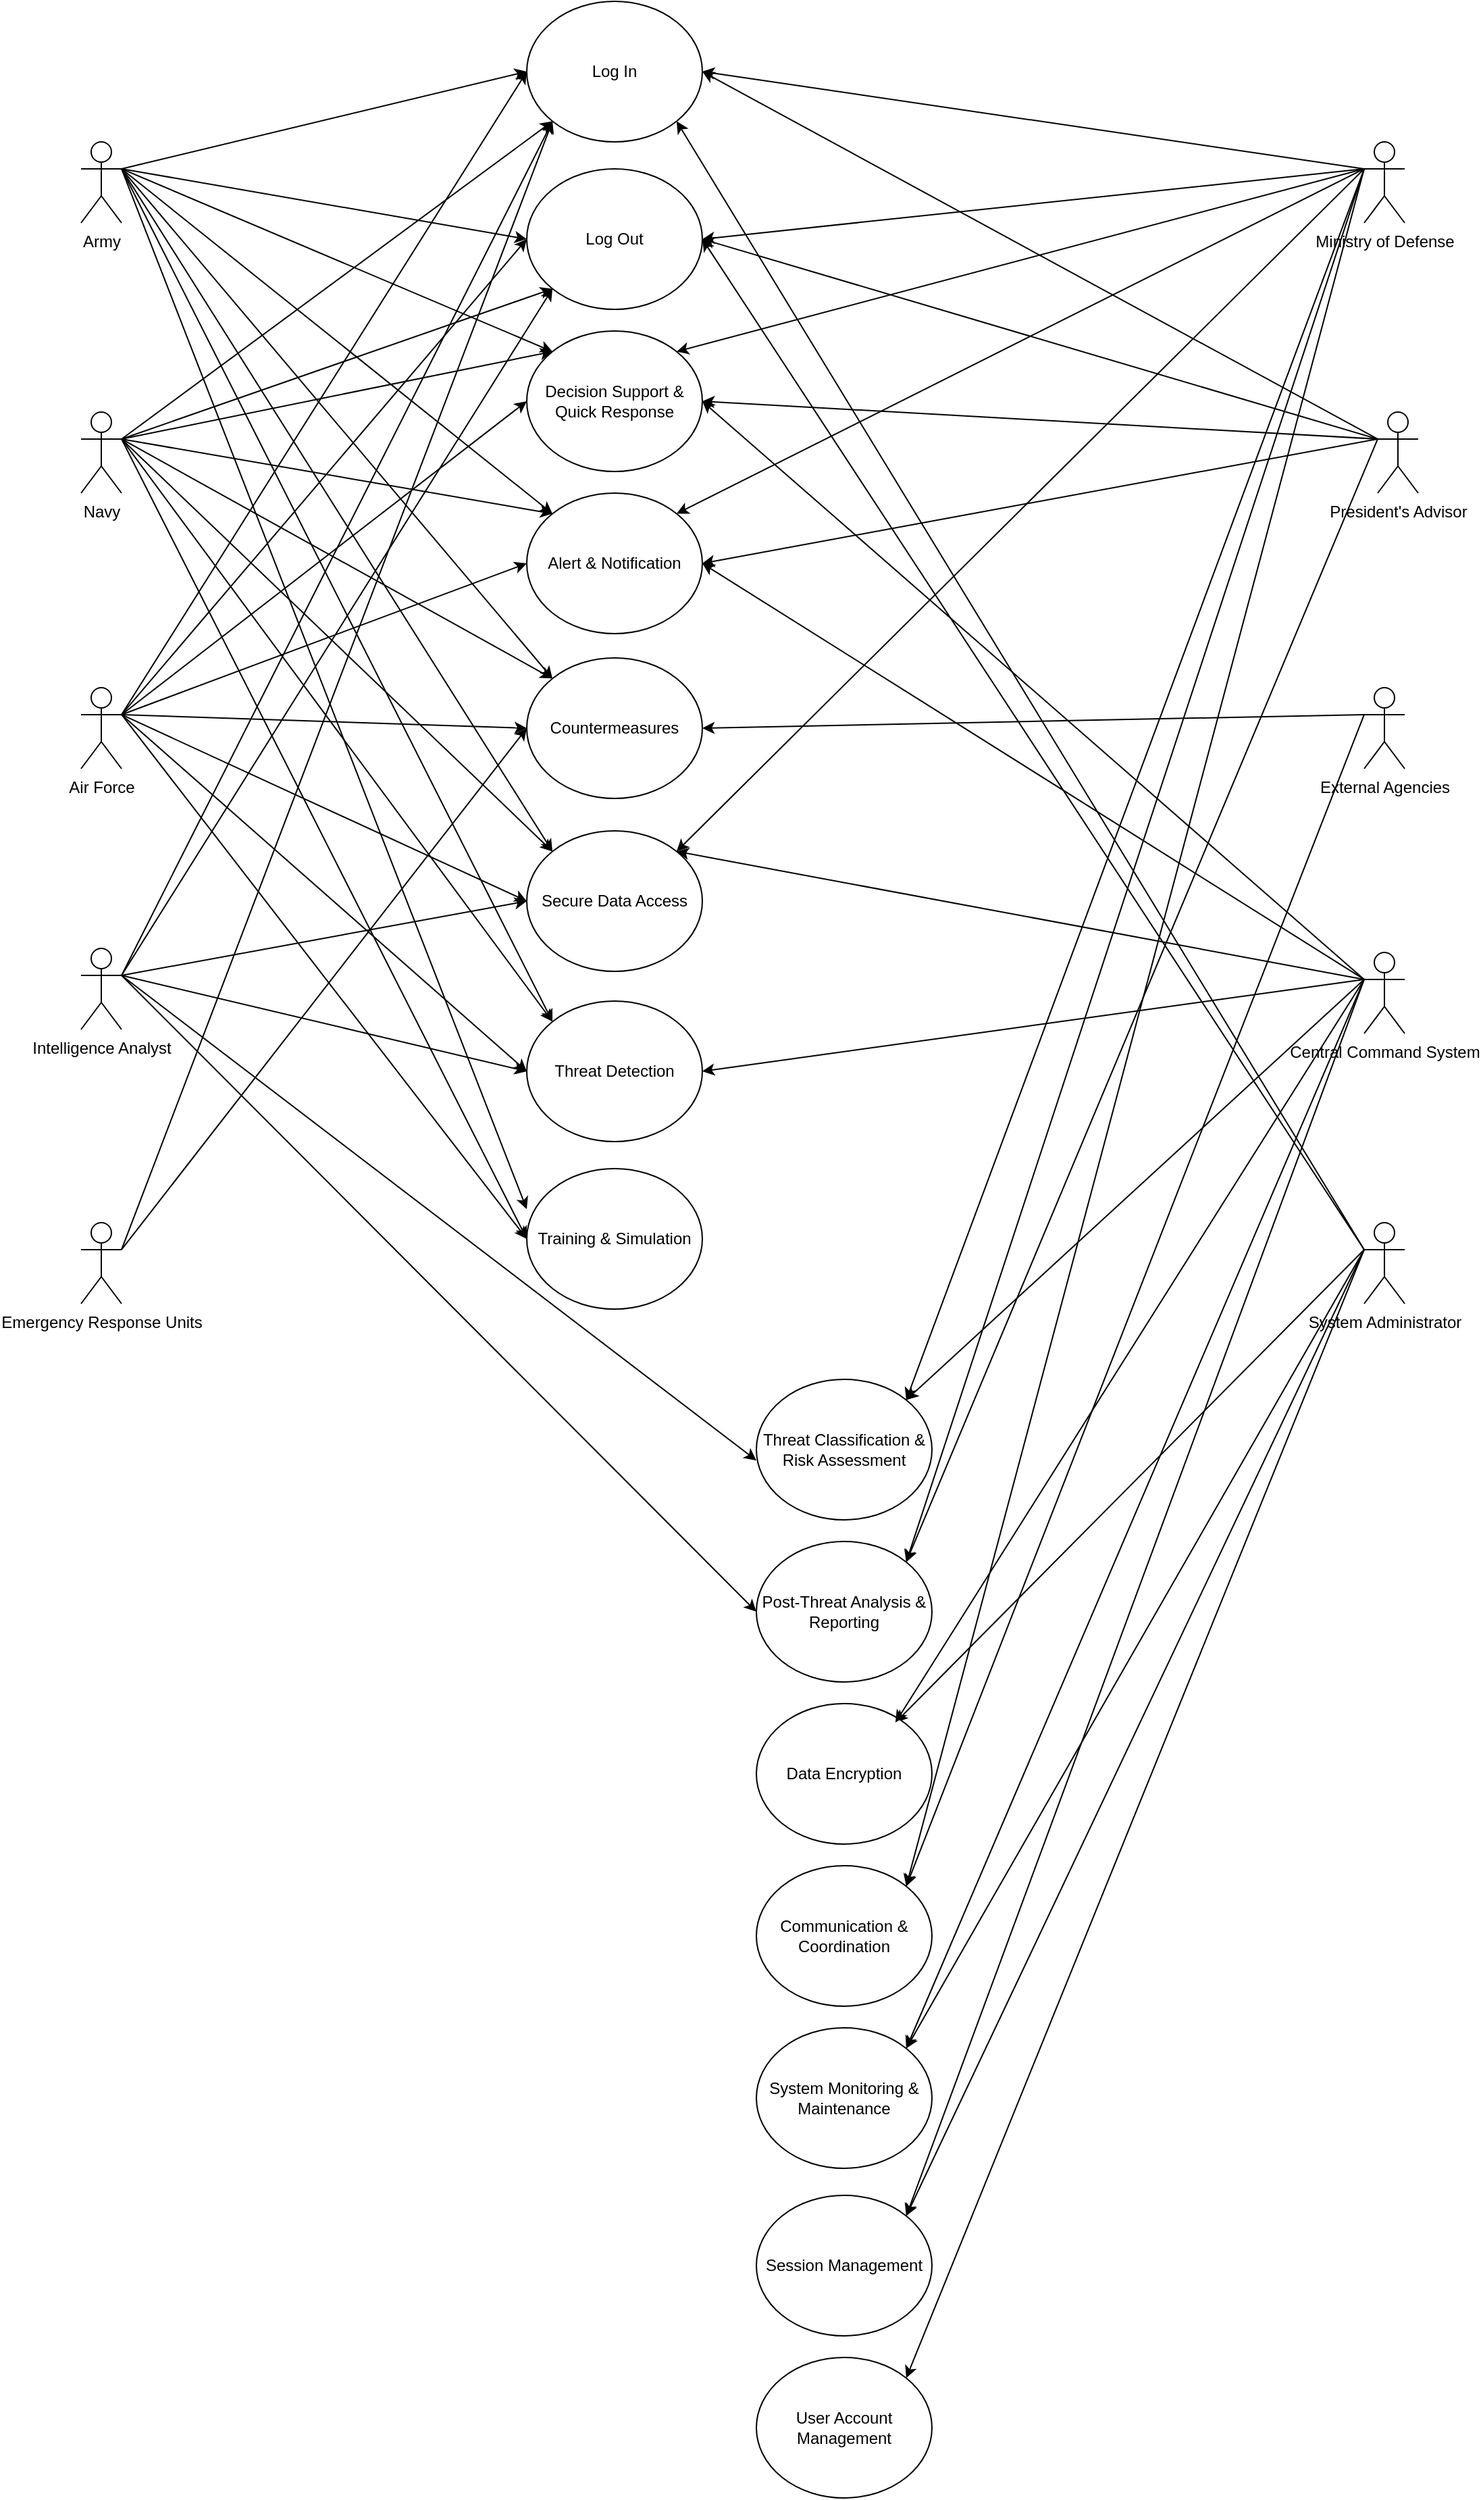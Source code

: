 <mxfile version="28.1.0">
  <diagram name="Page-1" id="DpO9iMzfWjLum_n4VByZ">
    <mxGraphModel dx="2852" dy="1662" grid="1" gridSize="10" guides="1" tooltips="1" connect="1" arrows="1" fold="1" page="1" pageScale="1" pageWidth="827" pageHeight="1169" background="#ffffff" math="0" shadow="0">
      <root>
        <mxCell id="0" />
        <mxCell id="1" parent="0" />
        <mxCell id="BMqC1tdzXRaq2WfvHlOq-24" style="rounded=0;orthogonalLoop=1;jettySize=auto;html=1;exitX=1;exitY=0.333;exitDx=0;exitDy=0;exitPerimeter=0;entryX=0;entryY=0.5;entryDx=0;entryDy=0;" edge="1" parent="1" source="LSAs5oSdMveP9yP4Xt4q-1" target="LSAs5oSdMveP9yP4Xt4q-14">
          <mxGeometry relative="1" as="geometry">
            <mxPoint x="670" y="264" as="targetPoint" />
          </mxGeometry>
        </mxCell>
        <mxCell id="BMqC1tdzXRaq2WfvHlOq-27" style="edgeStyle=none;shape=connector;rounded=0;orthogonalLoop=1;jettySize=auto;html=1;exitX=1;exitY=0.333;exitDx=0;exitDy=0;exitPerimeter=0;entryX=0;entryY=0;entryDx=0;entryDy=0;strokeColor=default;align=center;verticalAlign=middle;fontFamily=Helvetica;fontSize=11;fontColor=default;labelBackgroundColor=default;endArrow=classic;" edge="1" parent="1" source="LSAs5oSdMveP9yP4Xt4q-1" target="BMqC1tdzXRaq2WfvHlOq-14">
          <mxGeometry relative="1" as="geometry" />
        </mxCell>
        <mxCell id="BMqC1tdzXRaq2WfvHlOq-28" style="edgeStyle=none;shape=connector;rounded=0;orthogonalLoop=1;jettySize=auto;html=1;exitX=1;exitY=0.333;exitDx=0;exitDy=0;exitPerimeter=0;entryX=0;entryY=0;entryDx=0;entryDy=0;strokeColor=default;align=center;verticalAlign=middle;fontFamily=Helvetica;fontSize=11;fontColor=default;labelBackgroundColor=default;endArrow=classic;" edge="1" parent="1" source="LSAs5oSdMveP9yP4Xt4q-1" target="BMqC1tdzXRaq2WfvHlOq-15">
          <mxGeometry relative="1" as="geometry" />
        </mxCell>
        <mxCell id="BMqC1tdzXRaq2WfvHlOq-30" style="edgeStyle=none;shape=connector;rounded=0;orthogonalLoop=1;jettySize=auto;html=1;exitX=1;exitY=0.333;exitDx=0;exitDy=0;exitPerimeter=0;strokeColor=default;align=center;verticalAlign=middle;fontFamily=Helvetica;fontSize=11;fontColor=default;labelBackgroundColor=default;endArrow=classic;" edge="1" parent="1" source="LSAs5oSdMveP9yP4Xt4q-1">
          <mxGeometry relative="1" as="geometry">
            <mxPoint x="660" y="1114" as="targetPoint" />
          </mxGeometry>
        </mxCell>
        <mxCell id="BMqC1tdzXRaq2WfvHlOq-81" style="edgeStyle=none;shape=connector;rounded=0;orthogonalLoop=1;jettySize=auto;html=1;exitX=1;exitY=0.333;exitDx=0;exitDy=0;exitPerimeter=0;entryX=0;entryY=0.5;entryDx=0;entryDy=0;strokeColor=default;align=center;verticalAlign=middle;fontFamily=Helvetica;fontSize=11;fontColor=default;labelBackgroundColor=default;endArrow=classic;" edge="1" parent="1" source="LSAs5oSdMveP9yP4Xt4q-1" target="BMqC1tdzXRaq2WfvHlOq-78">
          <mxGeometry relative="1" as="geometry" />
        </mxCell>
        <mxCell id="BMqC1tdzXRaq2WfvHlOq-97" style="edgeStyle=none;shape=connector;rounded=0;orthogonalLoop=1;jettySize=auto;html=1;exitX=1;exitY=0.333;exitDx=0;exitDy=0;exitPerimeter=0;entryX=0;entryY=0;entryDx=0;entryDy=0;strokeColor=default;align=center;verticalAlign=middle;fontFamily=Helvetica;fontSize=11;fontColor=default;labelBackgroundColor=default;endArrow=classic;" edge="1" parent="1" source="LSAs5oSdMveP9yP4Xt4q-1" target="BMqC1tdzXRaq2WfvHlOq-96">
          <mxGeometry relative="1" as="geometry" />
        </mxCell>
        <mxCell id="LSAs5oSdMveP9yP4Xt4q-1" value="Army" style="shape=umlActor;verticalLabelPosition=bottom;verticalAlign=top;html=1;outlineConnect=0;rounded=1;" parent="1" vertex="1">
          <mxGeometry x="330" y="324" width="30" height="60" as="geometry" />
        </mxCell>
        <mxCell id="BMqC1tdzXRaq2WfvHlOq-31" style="edgeStyle=none;shape=connector;rounded=0;orthogonalLoop=1;jettySize=auto;html=1;exitX=1;exitY=0.333;exitDx=0;exitDy=0;exitPerimeter=0;entryX=0;entryY=1;entryDx=0;entryDy=0;strokeColor=default;align=center;verticalAlign=middle;fontFamily=Helvetica;fontSize=11;fontColor=default;labelBackgroundColor=default;endArrow=classic;" edge="1" parent="1" source="LSAs5oSdMveP9yP4Xt4q-4" target="LSAs5oSdMveP9yP4Xt4q-14">
          <mxGeometry relative="1" as="geometry" />
        </mxCell>
        <mxCell id="BMqC1tdzXRaq2WfvHlOq-32" style="edgeStyle=none;shape=connector;rounded=0;orthogonalLoop=1;jettySize=auto;html=1;exitX=1;exitY=0.333;exitDx=0;exitDy=0;exitPerimeter=0;entryX=0;entryY=0;entryDx=0;entryDy=0;strokeColor=default;align=center;verticalAlign=middle;fontFamily=Helvetica;fontSize=11;fontColor=default;labelBackgroundColor=default;endArrow=classic;" edge="1" parent="1" source="LSAs5oSdMveP9yP4Xt4q-4" target="BMqC1tdzXRaq2WfvHlOq-12">
          <mxGeometry relative="1" as="geometry" />
        </mxCell>
        <mxCell id="BMqC1tdzXRaq2WfvHlOq-33" style="edgeStyle=none;shape=connector;rounded=0;orthogonalLoop=1;jettySize=auto;html=1;exitX=1;exitY=0.333;exitDx=0;exitDy=0;exitPerimeter=0;entryX=0;entryY=0;entryDx=0;entryDy=0;strokeColor=default;align=center;verticalAlign=middle;fontFamily=Helvetica;fontSize=11;fontColor=default;labelBackgroundColor=default;endArrow=classic;" edge="1" parent="1" source="LSAs5oSdMveP9yP4Xt4q-4" target="BMqC1tdzXRaq2WfvHlOq-14">
          <mxGeometry relative="1" as="geometry" />
        </mxCell>
        <mxCell id="BMqC1tdzXRaq2WfvHlOq-34" style="edgeStyle=none;shape=connector;rounded=0;orthogonalLoop=1;jettySize=auto;html=1;exitX=1;exitY=0.333;exitDx=0;exitDy=0;exitPerimeter=0;entryX=0;entryY=0;entryDx=0;entryDy=0;strokeColor=default;align=center;verticalAlign=middle;fontFamily=Helvetica;fontSize=11;fontColor=default;labelBackgroundColor=default;endArrow=classic;" edge="1" parent="1" source="LSAs5oSdMveP9yP4Xt4q-4" target="BMqC1tdzXRaq2WfvHlOq-15">
          <mxGeometry relative="1" as="geometry" />
        </mxCell>
        <mxCell id="BMqC1tdzXRaq2WfvHlOq-35" style="edgeStyle=none;shape=connector;rounded=0;orthogonalLoop=1;jettySize=auto;html=1;exitX=1;exitY=0.333;exitDx=0;exitDy=0;exitPerimeter=0;entryX=0;entryY=0;entryDx=0;entryDy=0;strokeColor=default;align=center;verticalAlign=middle;fontFamily=Helvetica;fontSize=11;fontColor=default;labelBackgroundColor=default;endArrow=classic;" edge="1" parent="1" source="LSAs5oSdMveP9yP4Xt4q-4" target="BMqC1tdzXRaq2WfvHlOq-16">
          <mxGeometry relative="1" as="geometry" />
        </mxCell>
        <mxCell id="BMqC1tdzXRaq2WfvHlOq-37" style="edgeStyle=none;shape=connector;rounded=0;orthogonalLoop=1;jettySize=auto;html=1;exitX=1;exitY=0.333;exitDx=0;exitDy=0;exitPerimeter=0;entryX=0;entryY=0.5;entryDx=0;entryDy=0;strokeColor=default;align=center;verticalAlign=middle;fontFamily=Helvetica;fontSize=11;fontColor=default;labelBackgroundColor=default;endArrow=classic;" edge="1" parent="1" source="LSAs5oSdMveP9yP4Xt4q-4" target="BMqC1tdzXRaq2WfvHlOq-20">
          <mxGeometry relative="1" as="geometry" />
        </mxCell>
        <mxCell id="BMqC1tdzXRaq2WfvHlOq-82" style="edgeStyle=none;shape=connector;rounded=0;orthogonalLoop=1;jettySize=auto;html=1;exitX=1;exitY=0.333;exitDx=0;exitDy=0;exitPerimeter=0;entryX=0;entryY=1;entryDx=0;entryDy=0;strokeColor=default;align=center;verticalAlign=middle;fontFamily=Helvetica;fontSize=11;fontColor=default;labelBackgroundColor=default;endArrow=classic;" edge="1" parent="1" source="LSAs5oSdMveP9yP4Xt4q-4" target="BMqC1tdzXRaq2WfvHlOq-78">
          <mxGeometry relative="1" as="geometry" />
        </mxCell>
        <mxCell id="BMqC1tdzXRaq2WfvHlOq-98" style="edgeStyle=none;shape=connector;rounded=0;orthogonalLoop=1;jettySize=auto;html=1;exitX=1;exitY=0.333;exitDx=0;exitDy=0;exitPerimeter=0;entryX=0;entryY=0;entryDx=0;entryDy=0;strokeColor=default;align=center;verticalAlign=middle;fontFamily=Helvetica;fontSize=11;fontColor=default;labelBackgroundColor=default;endArrow=classic;" edge="1" parent="1" source="LSAs5oSdMveP9yP4Xt4q-4" target="BMqC1tdzXRaq2WfvHlOq-96">
          <mxGeometry relative="1" as="geometry" />
        </mxCell>
        <mxCell id="LSAs5oSdMveP9yP4Xt4q-4" value="Navy" style="shape=umlActor;verticalLabelPosition=bottom;verticalAlign=top;html=1;outlineConnect=0;rounded=1;" parent="1" vertex="1">
          <mxGeometry x="330" y="524" width="30" height="60" as="geometry" />
        </mxCell>
        <mxCell id="BMqC1tdzXRaq2WfvHlOq-38" style="edgeStyle=none;shape=connector;rounded=0;orthogonalLoop=1;jettySize=auto;html=1;exitX=1;exitY=0.333;exitDx=0;exitDy=0;exitPerimeter=0;entryX=0;entryY=0.5;entryDx=0;entryDy=0;strokeColor=default;align=center;verticalAlign=middle;fontFamily=Helvetica;fontSize=11;fontColor=default;labelBackgroundColor=default;endArrow=classic;" edge="1" parent="1" source="LSAs5oSdMveP9yP4Xt4q-8" target="LSAs5oSdMveP9yP4Xt4q-14">
          <mxGeometry relative="1" as="geometry" />
        </mxCell>
        <mxCell id="BMqC1tdzXRaq2WfvHlOq-39" style="edgeStyle=none;shape=connector;rounded=0;orthogonalLoop=1;jettySize=auto;html=1;exitX=1;exitY=0.333;exitDx=0;exitDy=0;exitPerimeter=0;entryX=0;entryY=0.5;entryDx=0;entryDy=0;strokeColor=default;align=center;verticalAlign=middle;fontFamily=Helvetica;fontSize=11;fontColor=default;labelBackgroundColor=default;endArrow=classic;" edge="1" parent="1" source="LSAs5oSdMveP9yP4Xt4q-8" target="BMqC1tdzXRaq2WfvHlOq-12">
          <mxGeometry relative="1" as="geometry" />
        </mxCell>
        <mxCell id="BMqC1tdzXRaq2WfvHlOq-40" style="edgeStyle=none;shape=connector;rounded=0;orthogonalLoop=1;jettySize=auto;html=1;exitX=1;exitY=0.333;exitDx=0;exitDy=0;exitPerimeter=0;entryX=0;entryY=0.5;entryDx=0;entryDy=0;strokeColor=default;align=center;verticalAlign=middle;fontFamily=Helvetica;fontSize=11;fontColor=default;labelBackgroundColor=default;endArrow=classic;" edge="1" parent="1" source="LSAs5oSdMveP9yP4Xt4q-8" target="BMqC1tdzXRaq2WfvHlOq-14">
          <mxGeometry relative="1" as="geometry" />
        </mxCell>
        <mxCell id="BMqC1tdzXRaq2WfvHlOq-41" style="edgeStyle=none;shape=connector;rounded=0;orthogonalLoop=1;jettySize=auto;html=1;exitX=1;exitY=0.333;exitDx=0;exitDy=0;exitPerimeter=0;entryX=0;entryY=0.5;entryDx=0;entryDy=0;strokeColor=default;align=center;verticalAlign=middle;fontFamily=Helvetica;fontSize=11;fontColor=default;labelBackgroundColor=default;endArrow=classic;" edge="1" parent="1" source="LSAs5oSdMveP9yP4Xt4q-8" target="BMqC1tdzXRaq2WfvHlOq-15">
          <mxGeometry relative="1" as="geometry" />
        </mxCell>
        <mxCell id="BMqC1tdzXRaq2WfvHlOq-42" style="edgeStyle=none;shape=connector;rounded=0;orthogonalLoop=1;jettySize=auto;html=1;exitX=1;exitY=0.333;exitDx=0;exitDy=0;exitPerimeter=0;entryX=0;entryY=0.5;entryDx=0;entryDy=0;strokeColor=default;align=center;verticalAlign=middle;fontFamily=Helvetica;fontSize=11;fontColor=default;labelBackgroundColor=default;endArrow=classic;" edge="1" parent="1" source="LSAs5oSdMveP9yP4Xt4q-8" target="BMqC1tdzXRaq2WfvHlOq-16">
          <mxGeometry relative="1" as="geometry" />
        </mxCell>
        <mxCell id="BMqC1tdzXRaq2WfvHlOq-43" style="edgeStyle=none;shape=connector;rounded=0;orthogonalLoop=1;jettySize=auto;html=1;exitX=1;exitY=0.333;exitDx=0;exitDy=0;exitPerimeter=0;entryX=0;entryY=0.5;entryDx=0;entryDy=0;strokeColor=default;align=center;verticalAlign=middle;fontFamily=Helvetica;fontSize=11;fontColor=default;labelBackgroundColor=default;endArrow=classic;" edge="1" parent="1" source="LSAs5oSdMveP9yP4Xt4q-8" target="BMqC1tdzXRaq2WfvHlOq-20">
          <mxGeometry relative="1" as="geometry" />
        </mxCell>
        <mxCell id="BMqC1tdzXRaq2WfvHlOq-83" style="edgeStyle=none;shape=connector;rounded=0;orthogonalLoop=1;jettySize=auto;html=1;exitX=1;exitY=0.333;exitDx=0;exitDy=0;exitPerimeter=0;entryX=0;entryY=0.5;entryDx=0;entryDy=0;strokeColor=default;align=center;verticalAlign=middle;fontFamily=Helvetica;fontSize=11;fontColor=default;labelBackgroundColor=default;endArrow=classic;" edge="1" parent="1" source="LSAs5oSdMveP9yP4Xt4q-8" target="BMqC1tdzXRaq2WfvHlOq-78">
          <mxGeometry relative="1" as="geometry" />
        </mxCell>
        <mxCell id="BMqC1tdzXRaq2WfvHlOq-99" style="edgeStyle=none;shape=connector;rounded=0;orthogonalLoop=1;jettySize=auto;html=1;exitX=1;exitY=0.333;exitDx=0;exitDy=0;exitPerimeter=0;strokeColor=default;align=center;verticalAlign=middle;fontFamily=Helvetica;fontSize=11;fontColor=default;labelBackgroundColor=default;endArrow=classic;entryX=0;entryY=0.5;entryDx=0;entryDy=0;" edge="1" parent="1" source="LSAs5oSdMveP9yP4Xt4q-8" target="BMqC1tdzXRaq2WfvHlOq-96">
          <mxGeometry relative="1" as="geometry">
            <mxPoint x="540" y="1344" as="targetPoint" />
          </mxGeometry>
        </mxCell>
        <mxCell id="LSAs5oSdMveP9yP4Xt4q-8" value="Air Force" style="shape=umlActor;verticalLabelPosition=bottom;verticalAlign=top;html=1;outlineConnect=0;rounded=1;" parent="1" vertex="1">
          <mxGeometry x="330" y="728" width="30" height="60" as="geometry" />
        </mxCell>
        <mxCell id="BMqC1tdzXRaq2WfvHlOq-57" style="edgeStyle=none;shape=connector;rounded=0;orthogonalLoop=1;jettySize=auto;html=1;exitX=0;exitY=0.333;exitDx=0;exitDy=0;exitPerimeter=0;entryX=1;entryY=0.5;entryDx=0;entryDy=0;strokeColor=default;align=center;verticalAlign=middle;fontFamily=Helvetica;fontSize=11;fontColor=default;labelBackgroundColor=default;endArrow=classic;" edge="1" parent="1" source="LSAs5oSdMveP9yP4Xt4q-10" target="LSAs5oSdMveP9yP4Xt4q-14">
          <mxGeometry relative="1" as="geometry" />
        </mxCell>
        <mxCell id="BMqC1tdzXRaq2WfvHlOq-60" style="edgeStyle=none;shape=connector;rounded=0;orthogonalLoop=1;jettySize=auto;html=1;exitX=0;exitY=0.333;exitDx=0;exitDy=0;exitPerimeter=0;entryX=1;entryY=0.5;entryDx=0;entryDy=0;strokeColor=default;align=center;verticalAlign=middle;fontFamily=Helvetica;fontSize=11;fontColor=default;labelBackgroundColor=default;endArrow=classic;" edge="1" parent="1" source="LSAs5oSdMveP9yP4Xt4q-10" target="BMqC1tdzXRaq2WfvHlOq-14">
          <mxGeometry relative="1" as="geometry" />
        </mxCell>
        <mxCell id="BMqC1tdzXRaq2WfvHlOq-62" style="edgeStyle=none;shape=connector;rounded=0;orthogonalLoop=1;jettySize=auto;html=1;exitX=0;exitY=0.333;exitDx=0;exitDy=0;exitPerimeter=0;entryX=1;entryY=0;entryDx=0;entryDy=0;strokeColor=default;align=center;verticalAlign=middle;fontFamily=Helvetica;fontSize=11;fontColor=default;labelBackgroundColor=default;endArrow=classic;" edge="1" parent="1" source="LSAs5oSdMveP9yP4Xt4q-10" target="BMqC1tdzXRaq2WfvHlOq-18">
          <mxGeometry relative="1" as="geometry" />
        </mxCell>
        <mxCell id="BMqC1tdzXRaq2WfvHlOq-86" style="edgeStyle=none;shape=connector;rounded=0;orthogonalLoop=1;jettySize=auto;html=1;exitX=0;exitY=0.333;exitDx=0;exitDy=0;exitPerimeter=0;entryX=1;entryY=0.5;entryDx=0;entryDy=0;strokeColor=default;align=center;verticalAlign=middle;fontFamily=Helvetica;fontSize=11;fontColor=default;labelBackgroundColor=default;endArrow=classic;" edge="1" parent="1" source="LSAs5oSdMveP9yP4Xt4q-10" target="BMqC1tdzXRaq2WfvHlOq-78">
          <mxGeometry relative="1" as="geometry" />
        </mxCell>
        <mxCell id="LSAs5oSdMveP9yP4Xt4q-10" value="President&#39;s Advisor" style="shape=umlActor;verticalLabelPosition=bottom;verticalAlign=top;html=1;outlineConnect=0;rounded=1;" parent="1" vertex="1">
          <mxGeometry x="1290" y="524" width="30" height="60" as="geometry" />
        </mxCell>
        <mxCell id="LSAs5oSdMveP9yP4Xt4q-14" value="Log In" style="ellipse;whiteSpace=wrap;html=1;rounded=1;" parent="1" vertex="1">
          <mxGeometry x="660" y="220" width="130" height="104" as="geometry" />
        </mxCell>
        <mxCell id="BMqC1tdzXRaq2WfvHlOq-50" style="edgeStyle=none;shape=connector;rounded=0;orthogonalLoop=1;jettySize=auto;html=1;exitX=0;exitY=0.333;exitDx=0;exitDy=0;exitPerimeter=0;entryX=1;entryY=0;entryDx=0;entryDy=0;strokeColor=default;align=center;verticalAlign=middle;fontFamily=Helvetica;fontSize=11;fontColor=default;labelBackgroundColor=default;endArrow=classic;" edge="1" parent="1" source="m6IIViM59i8U2YxwG6Qa-5" target="BMqC1tdzXRaq2WfvHlOq-14">
          <mxGeometry relative="1" as="geometry" />
        </mxCell>
        <mxCell id="BMqC1tdzXRaq2WfvHlOq-51" style="edgeStyle=none;shape=connector;rounded=0;orthogonalLoop=1;jettySize=auto;html=1;exitX=0;exitY=0.333;exitDx=0;exitDy=0;exitPerimeter=0;strokeColor=default;align=center;verticalAlign=middle;fontFamily=Helvetica;fontSize=11;fontColor=default;labelBackgroundColor=default;endArrow=classic;entryX=1;entryY=0;entryDx=0;entryDy=0;" edge="1" parent="1" source="m6IIViM59i8U2YxwG6Qa-5" target="BMqC1tdzXRaq2WfvHlOq-15">
          <mxGeometry relative="1" as="geometry" />
        </mxCell>
        <mxCell id="BMqC1tdzXRaq2WfvHlOq-52" style="edgeStyle=none;shape=connector;rounded=0;orthogonalLoop=1;jettySize=auto;html=1;exitX=0;exitY=0.333;exitDx=0;exitDy=0;exitPerimeter=0;entryX=1;entryY=0;entryDx=0;entryDy=0;strokeColor=default;align=center;verticalAlign=middle;fontFamily=Helvetica;fontSize=11;fontColor=default;labelBackgroundColor=default;endArrow=classic;" edge="1" parent="1" source="m6IIViM59i8U2YxwG6Qa-5" target="BMqC1tdzXRaq2WfvHlOq-17">
          <mxGeometry relative="1" as="geometry" />
        </mxCell>
        <mxCell id="BMqC1tdzXRaq2WfvHlOq-53" style="edgeStyle=none;shape=connector;rounded=0;orthogonalLoop=1;jettySize=auto;html=1;exitX=0;exitY=0.333;exitDx=0;exitDy=0;exitPerimeter=0;entryX=1;entryY=0;entryDx=0;entryDy=0;strokeColor=default;align=center;verticalAlign=middle;fontFamily=Helvetica;fontSize=11;fontColor=default;labelBackgroundColor=default;endArrow=classic;" edge="1" parent="1" source="m6IIViM59i8U2YxwG6Qa-5" target="BMqC1tdzXRaq2WfvHlOq-18">
          <mxGeometry relative="1" as="geometry" />
        </mxCell>
        <mxCell id="BMqC1tdzXRaq2WfvHlOq-54" style="edgeStyle=none;shape=connector;rounded=0;orthogonalLoop=1;jettySize=auto;html=1;exitX=0;exitY=0.333;exitDx=0;exitDy=0;exitPerimeter=0;entryX=1;entryY=0.5;entryDx=0;entryDy=0;strokeColor=default;align=center;verticalAlign=middle;fontFamily=Helvetica;fontSize=11;fontColor=default;labelBackgroundColor=default;endArrow=classic;" edge="1" parent="1" source="m6IIViM59i8U2YxwG6Qa-5" target="LSAs5oSdMveP9yP4Xt4q-14">
          <mxGeometry relative="1" as="geometry" />
        </mxCell>
        <mxCell id="BMqC1tdzXRaq2WfvHlOq-85" style="edgeStyle=none;shape=connector;rounded=0;orthogonalLoop=1;jettySize=auto;html=1;exitX=0;exitY=0.333;exitDx=0;exitDy=0;exitPerimeter=0;strokeColor=default;align=center;verticalAlign=middle;fontFamily=Helvetica;fontSize=11;fontColor=default;labelBackgroundColor=default;endArrow=classic;entryX=1;entryY=0.5;entryDx=0;entryDy=0;" edge="1" parent="1" source="m6IIViM59i8U2YxwG6Qa-5" target="BMqC1tdzXRaq2WfvHlOq-78">
          <mxGeometry relative="1" as="geometry" />
        </mxCell>
        <mxCell id="BMqC1tdzXRaq2WfvHlOq-101" style="edgeStyle=none;shape=connector;rounded=0;orthogonalLoop=1;jettySize=auto;html=1;exitX=0;exitY=0.333;exitDx=0;exitDy=0;exitPerimeter=0;entryX=1;entryY=0;entryDx=0;entryDy=0;strokeColor=default;align=center;verticalAlign=middle;fontFamily=Helvetica;fontSize=11;fontColor=default;labelBackgroundColor=default;endArrow=classic;" edge="1" parent="1" source="m6IIViM59i8U2YxwG6Qa-5" target="BMqC1tdzXRaq2WfvHlOq-96">
          <mxGeometry relative="1" as="geometry" />
        </mxCell>
        <mxCell id="m6IIViM59i8U2YxwG6Qa-5" value="Ministry of Defense" style="shape=umlActor;verticalLabelPosition=bottom;verticalAlign=top;html=1;outlineConnect=0;rounded=1;" parent="1" vertex="1">
          <mxGeometry x="1280" y="324" width="30" height="60" as="geometry" />
        </mxCell>
        <mxCell id="BMqC1tdzXRaq2WfvHlOq-64" style="edgeStyle=none;shape=connector;rounded=0;orthogonalLoop=1;jettySize=auto;html=1;exitX=0;exitY=0.333;exitDx=0;exitDy=0;exitPerimeter=0;entryX=1;entryY=0;entryDx=0;entryDy=0;strokeColor=default;align=center;verticalAlign=middle;fontFamily=Helvetica;fontSize=11;fontColor=default;labelBackgroundColor=default;endArrow=classic;" edge="1" parent="1" source="LSAs5oSdMveP9yP4Xt4q-9" target="BMqC1tdzXRaq2WfvHlOq-17">
          <mxGeometry relative="1" as="geometry" />
        </mxCell>
        <mxCell id="BMqC1tdzXRaq2WfvHlOq-65" style="edgeStyle=none;shape=connector;rounded=0;orthogonalLoop=1;jettySize=auto;html=1;exitX=0;exitY=0.333;exitDx=0;exitDy=0;exitPerimeter=0;entryX=1;entryY=0.5;entryDx=0;entryDy=0;strokeColor=default;align=center;verticalAlign=middle;fontFamily=Helvetica;fontSize=11;fontColor=default;labelBackgroundColor=default;endArrow=classic;" edge="1" parent="1" source="LSAs5oSdMveP9yP4Xt4q-9" target="BMqC1tdzXRaq2WfvHlOq-16">
          <mxGeometry relative="1" as="geometry" />
        </mxCell>
        <mxCell id="LSAs5oSdMveP9yP4Xt4q-9" value="External Agencies" style="shape=umlActor;verticalLabelPosition=bottom;verticalAlign=top;html=1;outlineConnect=0;rounded=1;movable=1;resizable=1;rotatable=1;deletable=1;editable=1;locked=0;connectable=1;" parent="1" vertex="1">
          <mxGeometry x="1280" y="728" width="30" height="60" as="geometry" />
        </mxCell>
        <mxCell id="BMqC1tdzXRaq2WfvHlOq-44" style="edgeStyle=none;shape=connector;rounded=0;orthogonalLoop=1;jettySize=auto;html=1;exitX=1;exitY=0.333;exitDx=0;exitDy=0;exitPerimeter=0;entryX=0;entryY=0.5;entryDx=0;entryDy=0;strokeColor=default;align=center;verticalAlign=middle;fontFamily=Helvetica;fontSize=11;fontColor=default;labelBackgroundColor=default;endArrow=classic;" edge="1" parent="1" source="BMqC1tdzXRaq2WfvHlOq-5" target="BMqC1tdzXRaq2WfvHlOq-12">
          <mxGeometry relative="1" as="geometry" />
        </mxCell>
        <mxCell id="BMqC1tdzXRaq2WfvHlOq-46" style="edgeStyle=none;shape=connector;rounded=0;orthogonalLoop=1;jettySize=auto;html=1;exitX=1;exitY=0.333;exitDx=0;exitDy=0;exitPerimeter=0;entryX=0;entryY=0.5;entryDx=0;entryDy=0;strokeColor=default;align=center;verticalAlign=middle;fontFamily=Helvetica;fontSize=11;fontColor=default;labelBackgroundColor=default;endArrow=classic;" edge="1" parent="1" source="BMqC1tdzXRaq2WfvHlOq-5" target="BMqC1tdzXRaq2WfvHlOq-18">
          <mxGeometry relative="1" as="geometry" />
        </mxCell>
        <mxCell id="BMqC1tdzXRaq2WfvHlOq-55" style="edgeStyle=none;shape=connector;rounded=0;orthogonalLoop=1;jettySize=auto;html=1;exitX=1;exitY=0.333;exitDx=0;exitDy=0;exitPerimeter=0;entryX=0;entryY=1;entryDx=0;entryDy=0;strokeColor=default;align=center;verticalAlign=middle;fontFamily=Helvetica;fontSize=11;fontColor=default;labelBackgroundColor=default;endArrow=classic;" edge="1" parent="1" source="BMqC1tdzXRaq2WfvHlOq-5" target="LSAs5oSdMveP9yP4Xt4q-14">
          <mxGeometry relative="1" as="geometry" />
        </mxCell>
        <mxCell id="BMqC1tdzXRaq2WfvHlOq-84" style="edgeStyle=none;shape=connector;rounded=0;orthogonalLoop=1;jettySize=auto;html=1;exitX=1;exitY=0.333;exitDx=0;exitDy=0;exitPerimeter=0;entryX=0;entryY=1;entryDx=0;entryDy=0;strokeColor=default;align=center;verticalAlign=middle;fontFamily=Helvetica;fontSize=11;fontColor=default;labelBackgroundColor=default;endArrow=classic;" edge="1" parent="1" source="BMqC1tdzXRaq2WfvHlOq-5" target="BMqC1tdzXRaq2WfvHlOq-78">
          <mxGeometry relative="1" as="geometry" />
        </mxCell>
        <mxCell id="BMqC1tdzXRaq2WfvHlOq-100" style="edgeStyle=none;shape=connector;rounded=0;orthogonalLoop=1;jettySize=auto;html=1;exitX=1;exitY=0.333;exitDx=0;exitDy=0;exitPerimeter=0;entryX=0;entryY=0.5;entryDx=0;entryDy=0;strokeColor=default;align=center;verticalAlign=middle;fontFamily=Helvetica;fontSize=11;fontColor=default;labelBackgroundColor=default;endArrow=classic;" edge="1" parent="1" source="BMqC1tdzXRaq2WfvHlOq-5" target="BMqC1tdzXRaq2WfvHlOq-96">
          <mxGeometry relative="1" as="geometry" />
        </mxCell>
        <mxCell id="BMqC1tdzXRaq2WfvHlOq-5" value="Intelligence Analyst" style="shape=umlActor;verticalLabelPosition=bottom;verticalAlign=top;html=1;outlineConnect=0;rounded=1;" vertex="1" parent="1">
          <mxGeometry x="330" y="921" width="30" height="60" as="geometry" />
        </mxCell>
        <mxCell id="BMqC1tdzXRaq2WfvHlOq-47" style="edgeStyle=none;shape=connector;rounded=0;orthogonalLoop=1;jettySize=auto;html=1;exitX=1;exitY=0.333;exitDx=0;exitDy=0;exitPerimeter=0;entryX=0;entryY=0.5;entryDx=0;entryDy=0;strokeColor=default;align=center;verticalAlign=middle;fontFamily=Helvetica;fontSize=11;fontColor=default;labelBackgroundColor=default;endArrow=classic;" edge="1" parent="1" source="BMqC1tdzXRaq2WfvHlOq-6" target="BMqC1tdzXRaq2WfvHlOq-16">
          <mxGeometry relative="1" as="geometry" />
        </mxCell>
        <mxCell id="BMqC1tdzXRaq2WfvHlOq-56" style="edgeStyle=none;shape=connector;rounded=0;orthogonalLoop=1;jettySize=auto;html=1;exitX=1;exitY=0.333;exitDx=0;exitDy=0;exitPerimeter=0;entryX=0;entryY=1;entryDx=0;entryDy=0;strokeColor=default;align=center;verticalAlign=middle;fontFamily=Helvetica;fontSize=11;fontColor=default;labelBackgroundColor=default;endArrow=classic;" edge="1" parent="1" source="BMqC1tdzXRaq2WfvHlOq-6" target="LSAs5oSdMveP9yP4Xt4q-14">
          <mxGeometry relative="1" as="geometry" />
        </mxCell>
        <mxCell id="BMqC1tdzXRaq2WfvHlOq-6" value="Emergency Response Units" style="shape=umlActor;verticalLabelPosition=bottom;verticalAlign=top;html=1;outlineConnect=0;rounded=1;" vertex="1" parent="1">
          <mxGeometry x="330" y="1124" width="30" height="60" as="geometry" />
        </mxCell>
        <mxCell id="BMqC1tdzXRaq2WfvHlOq-66" style="edgeStyle=none;shape=connector;rounded=0;orthogonalLoop=1;jettySize=auto;html=1;exitX=0;exitY=0.333;exitDx=0;exitDy=0;exitPerimeter=0;entryX=1;entryY=0.5;entryDx=0;entryDy=0;strokeColor=default;align=center;verticalAlign=middle;fontFamily=Helvetica;fontSize=11;fontColor=default;labelBackgroundColor=default;endArrow=classic;" edge="1" parent="1" source="BMqC1tdzXRaq2WfvHlOq-9" target="BMqC1tdzXRaq2WfvHlOq-12">
          <mxGeometry relative="1" as="geometry" />
        </mxCell>
        <mxCell id="BMqC1tdzXRaq2WfvHlOq-67" style="edgeStyle=none;shape=connector;rounded=0;orthogonalLoop=1;jettySize=auto;html=1;exitX=0;exitY=0.333;exitDx=0;exitDy=0;exitPerimeter=0;entryX=1;entryY=0;entryDx=0;entryDy=0;strokeColor=default;align=center;verticalAlign=middle;fontFamily=Helvetica;fontSize=11;fontColor=default;labelBackgroundColor=default;endArrow=classic;" edge="1" parent="1" source="BMqC1tdzXRaq2WfvHlOq-9" target="BMqC1tdzXRaq2WfvHlOq-13">
          <mxGeometry relative="1" as="geometry" />
        </mxCell>
        <mxCell id="BMqC1tdzXRaq2WfvHlOq-69" style="edgeStyle=none;shape=connector;rounded=0;orthogonalLoop=1;jettySize=auto;html=1;exitX=0;exitY=0.333;exitDx=0;exitDy=0;exitPerimeter=0;entryX=1;entryY=0.5;entryDx=0;entryDy=0;strokeColor=default;align=center;verticalAlign=middle;fontFamily=Helvetica;fontSize=11;fontColor=default;labelBackgroundColor=default;endArrow=classic;" edge="1" parent="1" source="BMqC1tdzXRaq2WfvHlOq-9" target="BMqC1tdzXRaq2WfvHlOq-14">
          <mxGeometry relative="1" as="geometry" />
        </mxCell>
        <mxCell id="BMqC1tdzXRaq2WfvHlOq-70" style="edgeStyle=none;shape=connector;rounded=0;orthogonalLoop=1;jettySize=auto;html=1;entryX=1;entryY=0.5;entryDx=0;entryDy=0;strokeColor=default;align=center;verticalAlign=middle;fontFamily=Helvetica;fontSize=11;fontColor=default;labelBackgroundColor=default;endArrow=classic;" edge="1" parent="1" target="BMqC1tdzXRaq2WfvHlOq-15">
          <mxGeometry relative="1" as="geometry">
            <mxPoint x="1280" y="944" as="sourcePoint" />
          </mxGeometry>
        </mxCell>
        <mxCell id="BMqC1tdzXRaq2WfvHlOq-71" style="edgeStyle=none;shape=connector;rounded=0;orthogonalLoop=1;jettySize=auto;html=1;exitX=0;exitY=0.333;exitDx=0;exitDy=0;exitPerimeter=0;entryX=1;entryY=0;entryDx=0;entryDy=0;strokeColor=default;align=center;verticalAlign=middle;fontFamily=Helvetica;fontSize=11;fontColor=default;labelBackgroundColor=default;endArrow=classic;" edge="1" parent="1" source="BMqC1tdzXRaq2WfvHlOq-9" target="BMqC1tdzXRaq2WfvHlOq-19">
          <mxGeometry relative="1" as="geometry" />
        </mxCell>
        <mxCell id="BMqC1tdzXRaq2WfvHlOq-93" style="edgeStyle=none;shape=connector;rounded=0;orthogonalLoop=1;jettySize=auto;html=1;exitX=0;exitY=0.333;exitDx=0;exitDy=0;exitPerimeter=0;strokeColor=default;align=center;verticalAlign=middle;fontFamily=Helvetica;fontSize=11;fontColor=default;labelBackgroundColor=default;endArrow=classic;entryX=1;entryY=0;entryDx=0;entryDy=0;" edge="1" parent="1" source="BMqC1tdzXRaq2WfvHlOq-9" target="BMqC1tdzXRaq2WfvHlOq-91">
          <mxGeometry relative="1" as="geometry">
            <mxPoint x="1100" y="1484" as="targetPoint" />
          </mxGeometry>
        </mxCell>
        <mxCell id="BMqC1tdzXRaq2WfvHlOq-102" style="edgeStyle=none;shape=connector;rounded=0;orthogonalLoop=1;jettySize=auto;html=1;exitX=0;exitY=0.333;exitDx=0;exitDy=0;exitPerimeter=0;entryX=1;entryY=0;entryDx=0;entryDy=0;strokeColor=default;align=center;verticalAlign=middle;fontFamily=Helvetica;fontSize=11;fontColor=default;labelBackgroundColor=default;endArrow=classic;" edge="1" parent="1" source="BMqC1tdzXRaq2WfvHlOq-9" target="BMqC1tdzXRaq2WfvHlOq-96">
          <mxGeometry relative="1" as="geometry" />
        </mxCell>
        <mxCell id="BMqC1tdzXRaq2WfvHlOq-9" value="Central Command System" style="shape=umlActor;verticalLabelPosition=bottom;verticalAlign=top;html=1;outlineConnect=0;rounded=1;movable=1;resizable=1;rotatable=1;deletable=1;editable=1;locked=0;connectable=1;" vertex="1" parent="1">
          <mxGeometry x="1280" y="924" width="30" height="60" as="geometry" />
        </mxCell>
        <mxCell id="BMqC1tdzXRaq2WfvHlOq-12" value="Threat Detection" style="ellipse;whiteSpace=wrap;html=1;rounded=1;" vertex="1" parent="1">
          <mxGeometry x="660" y="960" width="130" height="104" as="geometry" />
        </mxCell>
        <mxCell id="BMqC1tdzXRaq2WfvHlOq-13" value="Threat Classification &amp;amp; Risk Assessment" style="ellipse;whiteSpace=wrap;html=1;rounded=1;" vertex="1" parent="1">
          <mxGeometry x="830" y="1240" width="130" height="104" as="geometry" />
        </mxCell>
        <mxCell id="BMqC1tdzXRaq2WfvHlOq-14" value="Alert &amp;amp; Notification" style="ellipse;whiteSpace=wrap;html=1;rounded=1;" vertex="1" parent="1">
          <mxGeometry x="660" y="584" width="130" height="104" as="geometry" />
        </mxCell>
        <mxCell id="BMqC1tdzXRaq2WfvHlOq-15" value="Decision Support &amp;amp; Quick Response" style="ellipse;whiteSpace=wrap;html=1;rounded=1;" vertex="1" parent="1">
          <mxGeometry x="660" y="464" width="130" height="104" as="geometry" />
        </mxCell>
        <mxCell id="BMqC1tdzXRaq2WfvHlOq-16" value="Countermeasures" style="ellipse;whiteSpace=wrap;html=1;rounded=1;" vertex="1" parent="1">
          <mxGeometry x="660" y="706" width="130" height="104" as="geometry" />
        </mxCell>
        <mxCell id="BMqC1tdzXRaq2WfvHlOq-17" value="Communication &amp;amp; Coordination" style="ellipse;whiteSpace=wrap;html=1;rounded=1;" vertex="1" parent="1">
          <mxGeometry x="830" y="1600" width="130" height="104" as="geometry" />
        </mxCell>
        <mxCell id="BMqC1tdzXRaq2WfvHlOq-19" value="System Monitoring &amp;amp; Maintenance" style="ellipse;whiteSpace=wrap;html=1;rounded=1;" vertex="1" parent="1">
          <mxGeometry x="830" y="1720" width="130" height="104" as="geometry" />
        </mxCell>
        <mxCell id="BMqC1tdzXRaq2WfvHlOq-20" value="Training &amp;amp; Simulation" style="ellipse;whiteSpace=wrap;html=1;rounded=1;" vertex="1" parent="1">
          <mxGeometry x="660" y="1084" width="130" height="104" as="geometry" />
        </mxCell>
        <mxCell id="BMqC1tdzXRaq2WfvHlOq-26" style="rounded=0;orthogonalLoop=1;jettySize=auto;html=1;exitX=1;exitY=0.333;exitDx=0;exitDy=0;exitPerimeter=0;entryX=0;entryY=0;entryDx=0;entryDy=0;" edge="1" parent="1" source="LSAs5oSdMveP9yP4Xt4q-1" target="BMqC1tdzXRaq2WfvHlOq-12">
          <mxGeometry relative="1" as="geometry" />
        </mxCell>
        <mxCell id="BMqC1tdzXRaq2WfvHlOq-29" style="edgeStyle=none;shape=connector;rounded=0;orthogonalLoop=1;jettySize=auto;html=1;exitX=1;exitY=0.333;exitDx=0;exitDy=0;exitPerimeter=0;entryX=0;entryY=0;entryDx=0;entryDy=0;strokeColor=default;align=center;verticalAlign=middle;fontFamily=Helvetica;fontSize=11;fontColor=default;labelBackgroundColor=default;endArrow=classic;" edge="1" parent="1" source="LSAs5oSdMveP9yP4Xt4q-1" target="BMqC1tdzXRaq2WfvHlOq-16">
          <mxGeometry relative="1" as="geometry" />
        </mxCell>
        <mxCell id="BMqC1tdzXRaq2WfvHlOq-45" style="edgeStyle=none;shape=connector;rounded=0;orthogonalLoop=1;jettySize=auto;html=1;exitX=1;exitY=0.333;exitDx=0;exitDy=0;exitPerimeter=0;entryX=0;entryY=0.577;entryDx=0;entryDy=0;entryPerimeter=0;strokeColor=default;align=center;verticalAlign=middle;fontFamily=Helvetica;fontSize=11;fontColor=default;labelBackgroundColor=default;endArrow=classic;" edge="1" parent="1" source="BMqC1tdzXRaq2WfvHlOq-5" target="BMqC1tdzXRaq2WfvHlOq-13">
          <mxGeometry relative="1" as="geometry" />
        </mxCell>
        <mxCell id="BMqC1tdzXRaq2WfvHlOq-49" style="edgeStyle=none;shape=connector;rounded=0;orthogonalLoop=1;jettySize=auto;html=1;exitX=0;exitY=0.333;exitDx=0;exitDy=0;exitPerimeter=0;entryX=1;entryY=0;entryDx=0;entryDy=0;strokeColor=default;align=center;verticalAlign=middle;fontFamily=Helvetica;fontSize=11;fontColor=default;labelBackgroundColor=default;endArrow=classic;" edge="1" parent="1" source="m6IIViM59i8U2YxwG6Qa-5" target="BMqC1tdzXRaq2WfvHlOq-13">
          <mxGeometry relative="1" as="geometry" />
        </mxCell>
        <mxCell id="BMqC1tdzXRaq2WfvHlOq-61" style="edgeStyle=none;shape=connector;rounded=0;orthogonalLoop=1;jettySize=auto;html=1;exitX=0;exitY=0.333;exitDx=0;exitDy=0;exitPerimeter=0;entryX=1;entryY=0.5;entryDx=0;entryDy=0;strokeColor=default;align=center;verticalAlign=middle;fontFamily=Helvetica;fontSize=11;fontColor=default;labelBackgroundColor=default;endArrow=classic;" edge="1" parent="1" source="LSAs5oSdMveP9yP4Xt4q-10" target="BMqC1tdzXRaq2WfvHlOq-15">
          <mxGeometry relative="1" as="geometry" />
        </mxCell>
        <mxCell id="BMqC1tdzXRaq2WfvHlOq-78" value="Log Out" style="ellipse;whiteSpace=wrap;html=1;rounded=1;" vertex="1" parent="1">
          <mxGeometry x="660" y="344" width="130" height="104" as="geometry" />
        </mxCell>
        <mxCell id="BMqC1tdzXRaq2WfvHlOq-80" style="edgeStyle=none;shape=connector;rounded=0;orthogonalLoop=1;jettySize=auto;html=1;exitX=0;exitY=0.333;exitDx=0;exitDy=0;exitPerimeter=0;entryX=1;entryY=1;entryDx=0;entryDy=0;strokeColor=default;align=center;verticalAlign=middle;fontFamily=Helvetica;fontSize=11;fontColor=default;labelBackgroundColor=default;endArrow=classic;" edge="1" parent="1" source="BMqC1tdzXRaq2WfvHlOq-79" target="LSAs5oSdMveP9yP4Xt4q-14">
          <mxGeometry relative="1" as="geometry" />
        </mxCell>
        <mxCell id="BMqC1tdzXRaq2WfvHlOq-87" style="edgeStyle=none;shape=connector;rounded=0;orthogonalLoop=1;jettySize=auto;html=1;exitX=0;exitY=0.333;exitDx=0;exitDy=0;exitPerimeter=0;entryX=1;entryY=0.5;entryDx=0;entryDy=0;strokeColor=default;align=center;verticalAlign=middle;fontFamily=Helvetica;fontSize=11;fontColor=default;labelBackgroundColor=default;endArrow=classic;" edge="1" parent="1" source="BMqC1tdzXRaq2WfvHlOq-79" target="BMqC1tdzXRaq2WfvHlOq-78">
          <mxGeometry relative="1" as="geometry" />
        </mxCell>
        <mxCell id="BMqC1tdzXRaq2WfvHlOq-89" style="edgeStyle=none;shape=connector;rounded=0;orthogonalLoop=1;jettySize=auto;html=1;exitX=0;exitY=0.333;exitDx=0;exitDy=0;exitPerimeter=0;entryX=1;entryY=0;entryDx=0;entryDy=0;strokeColor=default;align=center;verticalAlign=middle;fontFamily=Helvetica;fontSize=11;fontColor=default;labelBackgroundColor=default;endArrow=classic;" edge="1" parent="1" source="BMqC1tdzXRaq2WfvHlOq-79" target="BMqC1tdzXRaq2WfvHlOq-88">
          <mxGeometry relative="1" as="geometry" />
        </mxCell>
        <mxCell id="BMqC1tdzXRaq2WfvHlOq-92" style="edgeStyle=none;shape=connector;rounded=0;orthogonalLoop=1;jettySize=auto;html=1;exitX=0;exitY=0.333;exitDx=0;exitDy=0;exitPerimeter=0;entryX=1;entryY=0;entryDx=0;entryDy=0;strokeColor=default;align=center;verticalAlign=middle;fontFamily=Helvetica;fontSize=11;fontColor=default;labelBackgroundColor=default;endArrow=classic;" edge="1" parent="1" source="BMqC1tdzXRaq2WfvHlOq-79" target="BMqC1tdzXRaq2WfvHlOq-91">
          <mxGeometry relative="1" as="geometry" />
        </mxCell>
        <mxCell id="BMqC1tdzXRaq2WfvHlOq-94" style="edgeStyle=none;shape=connector;rounded=0;orthogonalLoop=1;jettySize=auto;html=1;exitX=0;exitY=0.333;exitDx=0;exitDy=0;exitPerimeter=0;entryX=1;entryY=0;entryDx=0;entryDy=0;strokeColor=default;align=center;verticalAlign=middle;fontFamily=Helvetica;fontSize=11;fontColor=default;labelBackgroundColor=default;endArrow=classic;" edge="1" parent="1" source="BMqC1tdzXRaq2WfvHlOq-79" target="BMqC1tdzXRaq2WfvHlOq-19">
          <mxGeometry relative="1" as="geometry" />
        </mxCell>
        <mxCell id="BMqC1tdzXRaq2WfvHlOq-106" style="edgeStyle=none;shape=connector;rounded=0;orthogonalLoop=1;jettySize=auto;html=1;exitX=0;exitY=0.333;exitDx=0;exitDy=0;exitPerimeter=0;entryX=0.792;entryY=0.135;entryDx=0;entryDy=0;strokeColor=default;align=center;verticalAlign=middle;fontFamily=Helvetica;fontSize=11;fontColor=default;labelBackgroundColor=default;endArrow=classic;entryPerimeter=0;" edge="1" parent="1" source="BMqC1tdzXRaq2WfvHlOq-79" target="BMqC1tdzXRaq2WfvHlOq-103">
          <mxGeometry relative="1" as="geometry" />
        </mxCell>
        <mxCell id="BMqC1tdzXRaq2WfvHlOq-79" value="System Administrator" style="shape=umlActor;verticalLabelPosition=bottom;verticalAlign=top;html=1;outlineConnect=0;rounded=1;movable=1;resizable=1;rotatable=1;deletable=1;editable=1;locked=0;connectable=1;" vertex="1" parent="1">
          <mxGeometry x="1280" y="1124" width="30" height="60" as="geometry" />
        </mxCell>
        <mxCell id="BMqC1tdzXRaq2WfvHlOq-88" value="User Account Management" style="ellipse;whiteSpace=wrap;html=1;rounded=1;" vertex="1" parent="1">
          <mxGeometry x="830" y="1964" width="130" height="104" as="geometry" />
        </mxCell>
        <mxCell id="BMqC1tdzXRaq2WfvHlOq-91" value="Session Management" style="ellipse;whiteSpace=wrap;html=1;rounded=1;" vertex="1" parent="1">
          <mxGeometry x="830" y="1844" width="130" height="104" as="geometry" />
        </mxCell>
        <mxCell id="BMqC1tdzXRaq2WfvHlOq-96" value="Secure Data Access" style="ellipse;whiteSpace=wrap;html=1;rounded=1;" vertex="1" parent="1">
          <mxGeometry x="660" y="834" width="130" height="104" as="geometry" />
        </mxCell>
        <mxCell id="BMqC1tdzXRaq2WfvHlOq-103" value="Data Encryption" style="ellipse;whiteSpace=wrap;html=1;rounded=1;" vertex="1" parent="1">
          <mxGeometry x="830" y="1480" width="130" height="104" as="geometry" />
        </mxCell>
        <mxCell id="BMqC1tdzXRaq2WfvHlOq-104" style="edgeStyle=none;shape=connector;rounded=0;orthogonalLoop=1;jettySize=auto;html=1;exitX=0;exitY=0.333;exitDx=0;exitDy=0;exitPerimeter=0;entryX=0.792;entryY=0.135;entryDx=0;entryDy=0;entryPerimeter=0;strokeColor=default;align=center;verticalAlign=middle;fontFamily=Helvetica;fontSize=11;fontColor=default;labelBackgroundColor=default;endArrow=classic;" edge="1" parent="1" source="BMqC1tdzXRaq2WfvHlOq-9" target="BMqC1tdzXRaq2WfvHlOq-103">
          <mxGeometry relative="1" as="geometry" />
        </mxCell>
        <mxCell id="BMqC1tdzXRaq2WfvHlOq-18" value="Post-Threat Analysis &amp;amp; Reporting" style="ellipse;whiteSpace=wrap;html=1;rounded=1;" vertex="1" parent="1">
          <mxGeometry x="830" y="1360" width="130" height="104" as="geometry" />
        </mxCell>
      </root>
    </mxGraphModel>
  </diagram>
</mxfile>
